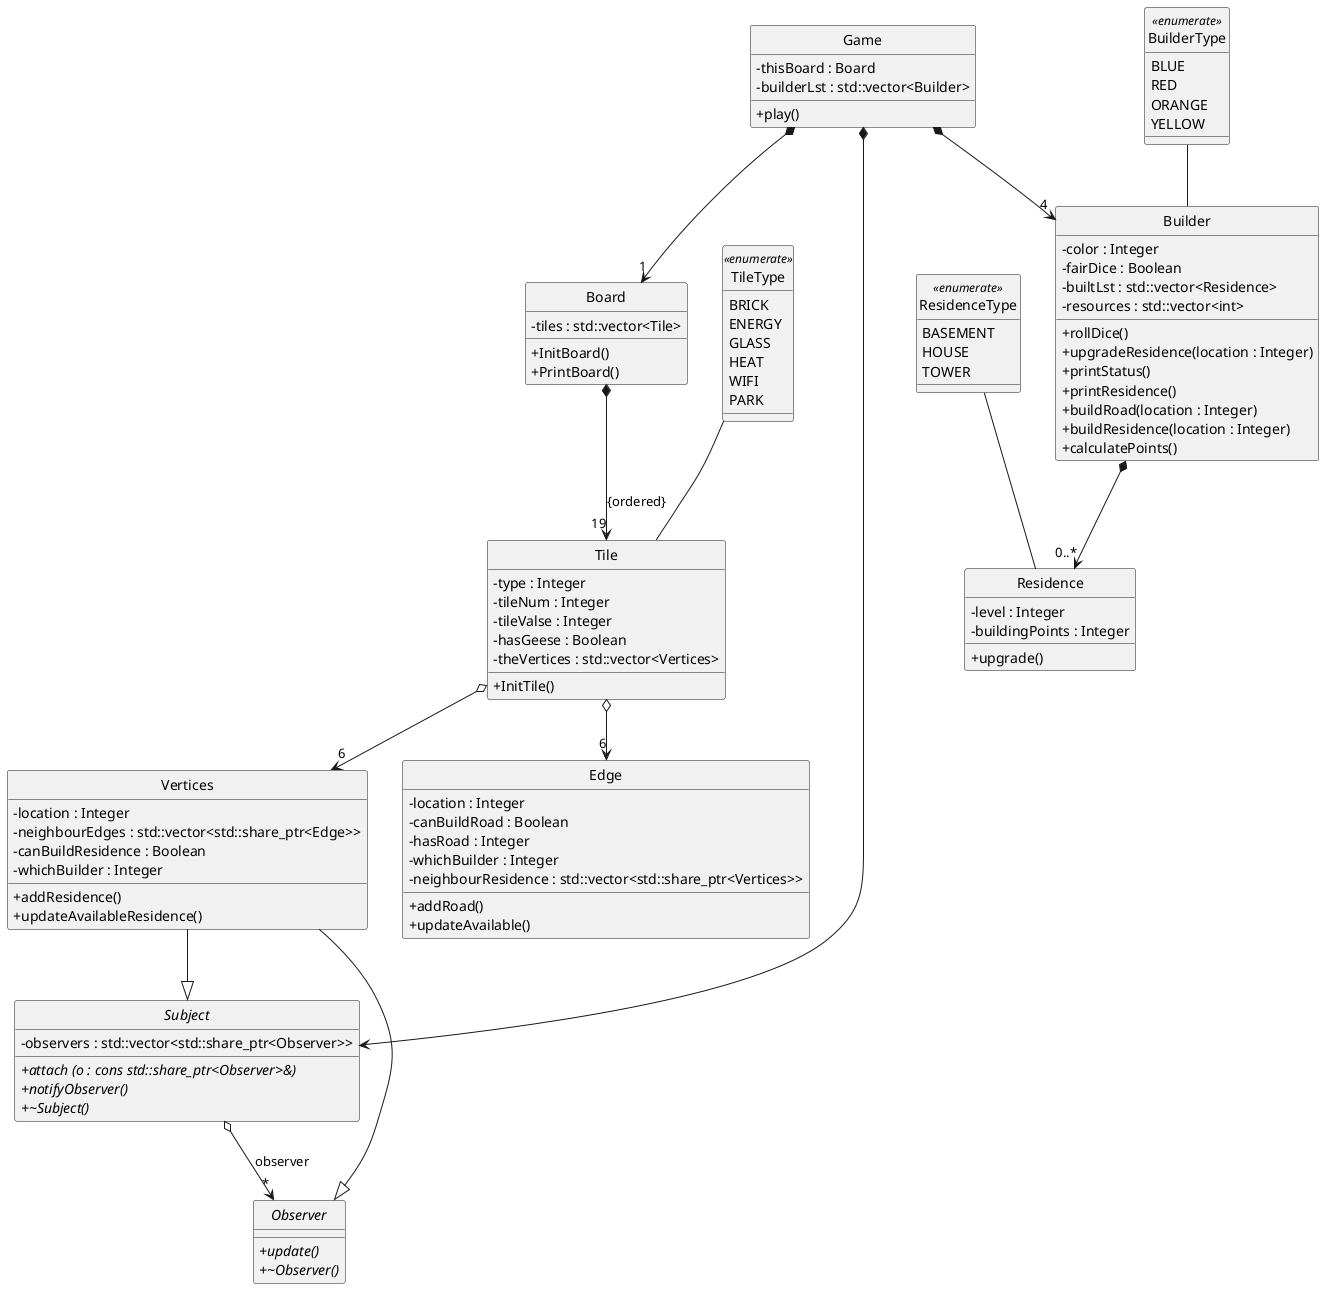 @startuml CS246 Final Project UML 
skinparam style strictuml
skinparam SequenceMessageAlignment center
skinparam classAttributeIconSize 0


class Board  {
    -tiles : std::vector<Tile>
    +InitBoard()
    +PrintBoard()
} 

enum TileType << enumerate >> {
    BRICK 
    ENERGY 
    GLASS 
    HEAT 
    WIFI 
    PARK
}

class Tile {
    - type : Integer
    - tileNum : Integer
    - tileValse : Integer
    - hasGeese : Boolean
    - theVertices : std::vector<Vertices>
    + InitTile()
} 
abstract class Observer {
    + {abstract} update()
    + {abstract} ~Observer()
}

abstract class Subject {
    - observers : std::vector<std::share_ptr<Observer>>
    + {abstract} attach (o : cons std::share_ptr<Observer>&)
    + {abstract} notifyObserver()
    + {abstract} ~Subject()
}

class Vertices {
    - location : Integer
    - neighbourEdges : std::vector<std::share_ptr<Edge>> 
    - canBuildResidence : Boolean
    - whichBuilder : Integer
    + addResidence()
    + updateAvailableResidence()
}

class Edge {
    - location : Integer 
    - canBuildRoad : Boolean
    - hasRoad : Integer 
    - whichBuilder : Integer 
    - neighbourResidence : std::vector<std::share_ptr<Vertices>>
    + addRoad()
    + updateAvailable() 
}

enum BuilderType << enumerate >> {
    BLUE 
    RED 
    ORANGE 
    YELLOW 
}

class Builder {
    - color : Integer 
    - fairDice : Boolean
    - builtLst : std::vector<Residence> 
    - resources : std::vector<int>
    + rollDice()
    + upgradeResidence(location : Integer)
    + printStatus()
    + printResidence()
    + buildRoad(location : Integer) 
    + buildResidence(location : Integer)
    + calculatePoints()
}

enum ResidenceType << enumerate >> {
    BASEMENT 
    HOUSE
    TOWER  
}

class Residence {
    - level : Integer 
    - buildingPoints : Integer 
    + upgrade()
}

class Game {
    - thisBoard : Board 
    - builderLst : std::vector<Builder>
    + play()
}

Game *--> "1" Board
Game *--> Subject
Subject o--> "*" Observer : "observer"
Vertices --|> Subject 
Vertices --|> Observer 
Game *--> "4" Builder
Board *--> "19" Tile : {ordered}
Tile o--> "6" Edge
Tile o--> "6" Vertices
Builder *--> "0..*"Residence
BuilderType -- Builder 
TileType -- Tile 
ResidenceType -- Residence

@enduml